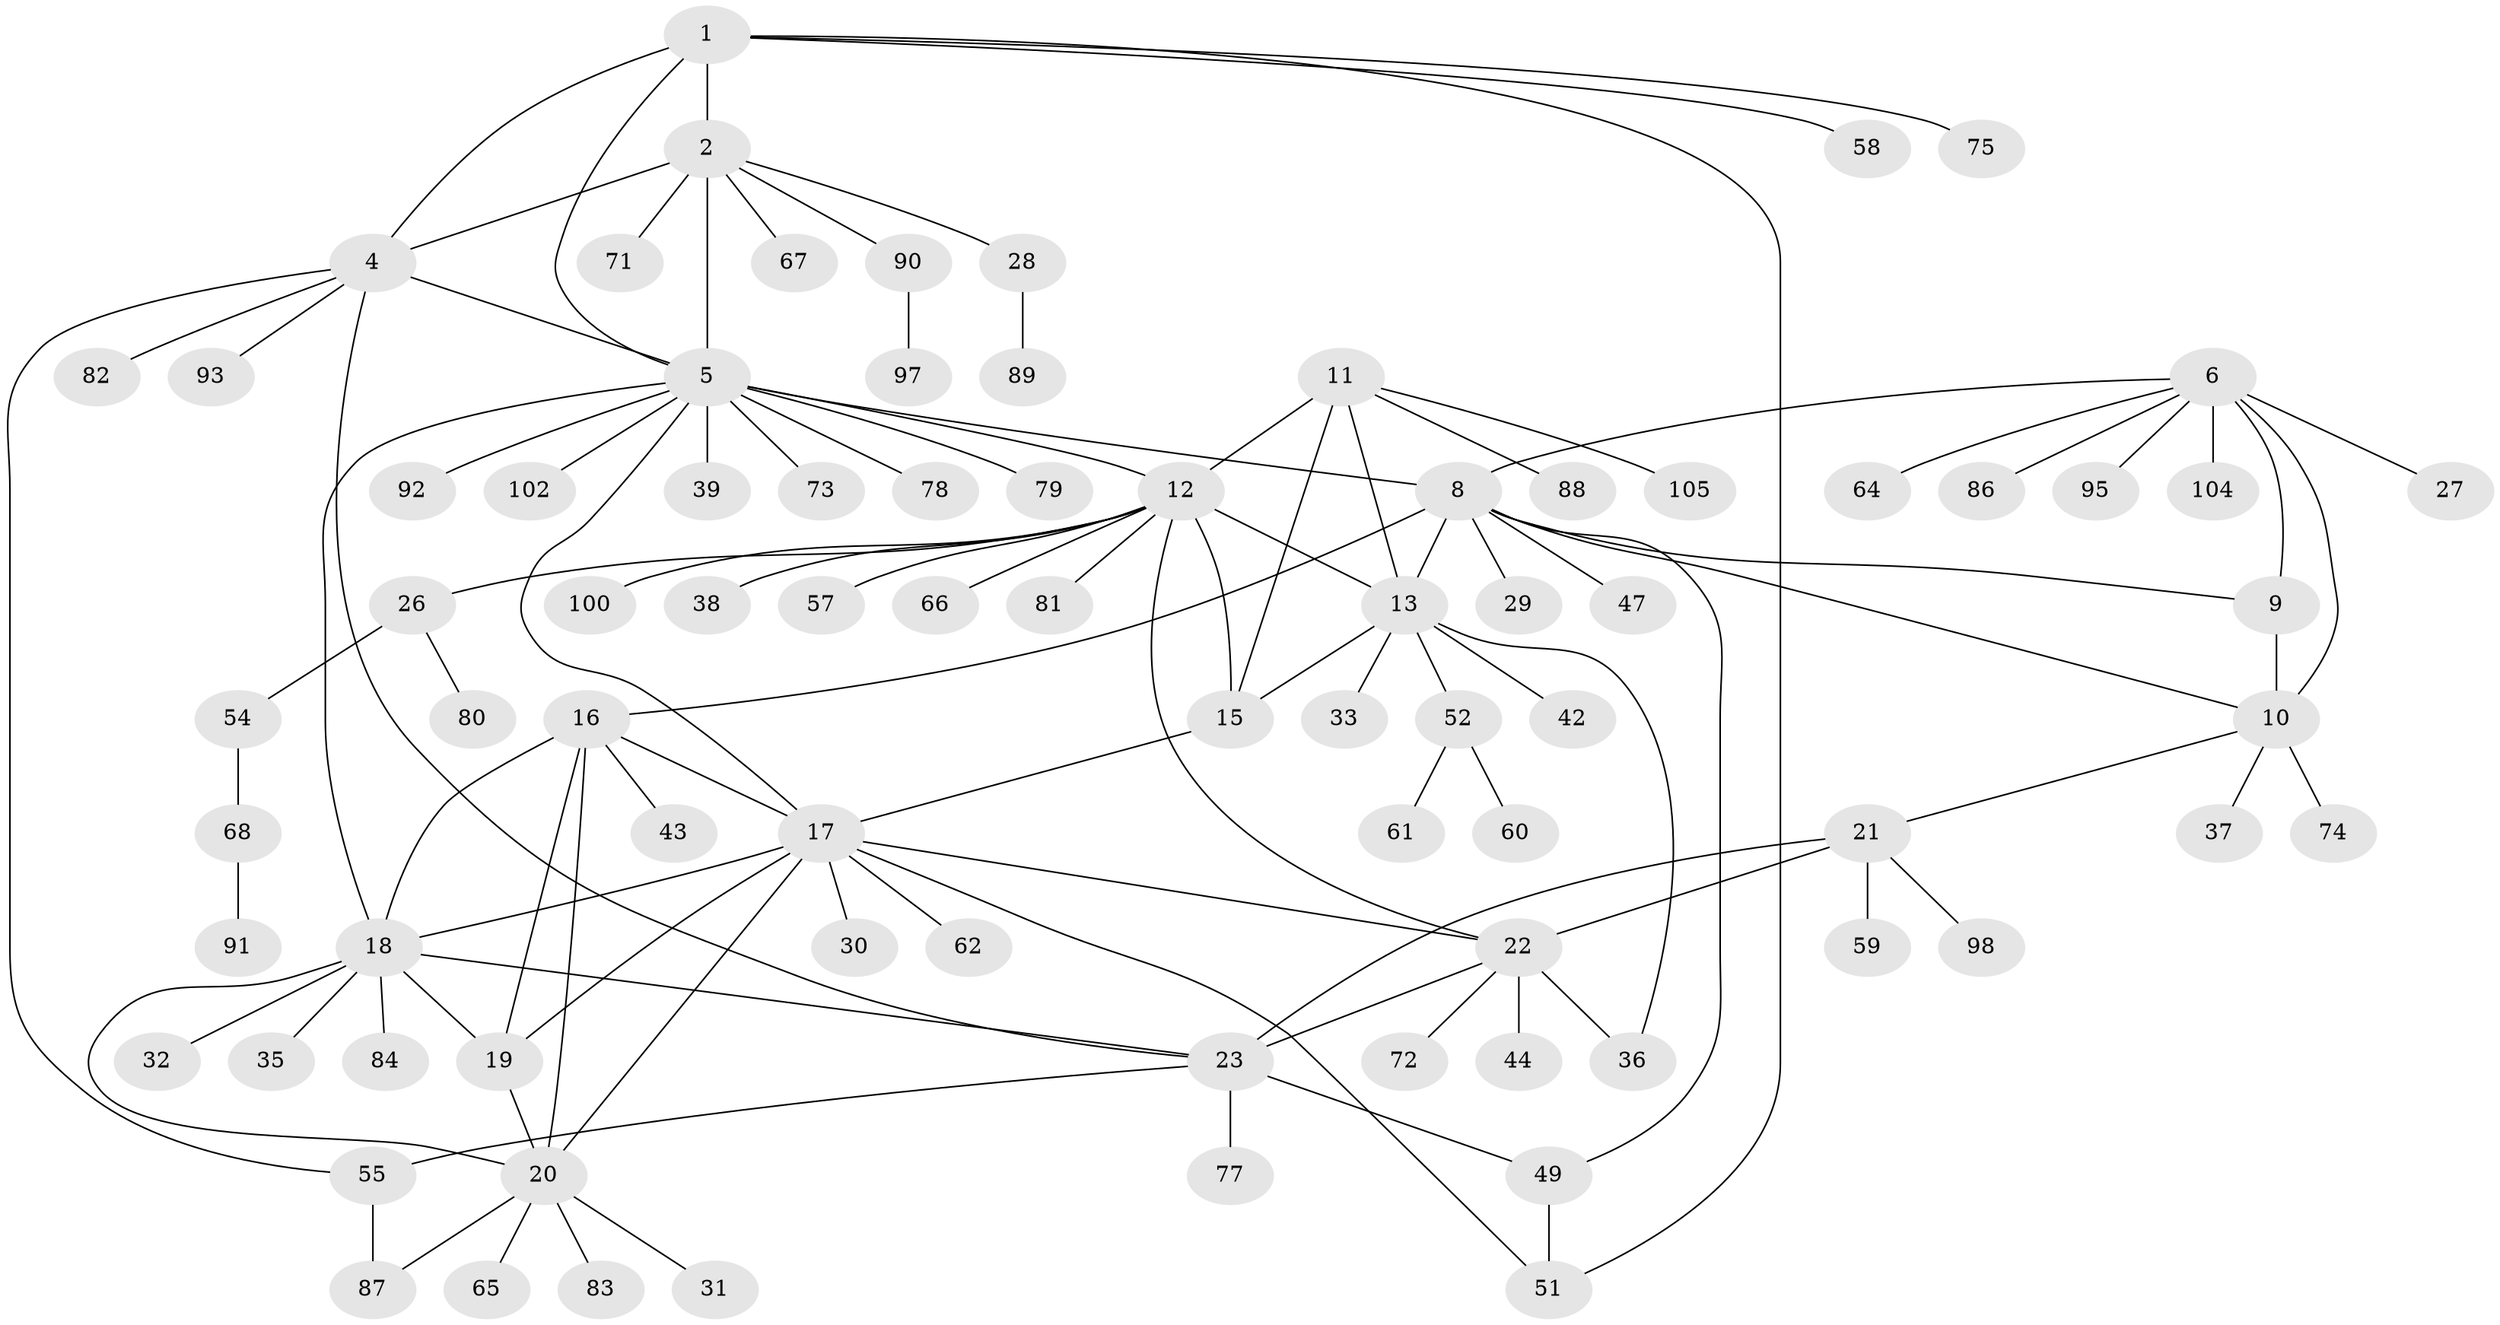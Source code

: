 // Generated by graph-tools (version 1.1) at 2025/52/02/27/25 19:52:19]
// undirected, 81 vertices, 110 edges
graph export_dot {
graph [start="1"]
  node [color=gray90,style=filled];
  1 [super="+101"];
  2 [super="+3"];
  4 [super="+48"];
  5 [super="+46"];
  6 [super="+7"];
  8 [super="+41"];
  9;
  10 [super="+53"];
  11 [super="+34"];
  12 [super="+14"];
  13 [super="+106"];
  15;
  16 [super="+50"];
  17 [super="+103"];
  18 [super="+45"];
  19;
  20 [super="+99"];
  21 [super="+24"];
  22 [super="+25"];
  23 [super="+76"];
  26 [super="+40"];
  27;
  28 [super="+63"];
  29;
  30;
  31 [super="+85"];
  32;
  33;
  35;
  36;
  37;
  38 [super="+96"];
  39;
  42;
  43;
  44;
  47;
  49 [super="+69"];
  51 [super="+70"];
  52 [super="+56"];
  54 [super="+94"];
  55;
  57;
  58;
  59;
  60;
  61;
  62;
  64;
  65;
  66;
  67;
  68;
  71;
  72;
  73;
  74;
  75;
  77;
  78;
  79;
  80;
  81;
  82;
  83;
  84;
  86;
  87;
  88;
  89;
  90;
  91;
  92;
  93;
  95;
  97;
  98;
  100;
  102;
  104;
  105;
  1 -- 2 [weight=2];
  1 -- 4;
  1 -- 5;
  1 -- 58;
  1 -- 75;
  1 -- 51;
  2 -- 4 [weight=2];
  2 -- 5 [weight=2];
  2 -- 71;
  2 -- 90;
  2 -- 67;
  2 -- 28;
  4 -- 5;
  4 -- 23;
  4 -- 55;
  4 -- 82;
  4 -- 93;
  5 -- 8;
  5 -- 17;
  5 -- 39;
  5 -- 73;
  5 -- 78;
  5 -- 79;
  5 -- 102;
  5 -- 18;
  5 -- 92;
  5 -- 12;
  6 -- 8 [weight=2];
  6 -- 9 [weight=2];
  6 -- 10 [weight=2];
  6 -- 104;
  6 -- 64;
  6 -- 86;
  6 -- 27;
  6 -- 95;
  8 -- 9;
  8 -- 10;
  8 -- 13;
  8 -- 16;
  8 -- 29;
  8 -- 47;
  8 -- 49;
  9 -- 10;
  10 -- 37;
  10 -- 21;
  10 -- 74;
  11 -- 12 [weight=2];
  11 -- 13;
  11 -- 15;
  11 -- 88;
  11 -- 105;
  12 -- 13 [weight=2];
  12 -- 15 [weight=2];
  12 -- 22;
  12 -- 57;
  12 -- 66;
  12 -- 100;
  12 -- 38;
  12 -- 81;
  12 -- 26;
  13 -- 15;
  13 -- 33;
  13 -- 36;
  13 -- 42;
  13 -- 52;
  15 -- 17;
  16 -- 17;
  16 -- 18;
  16 -- 19;
  16 -- 20;
  16 -- 43;
  17 -- 18;
  17 -- 19;
  17 -- 20;
  17 -- 22;
  17 -- 30;
  17 -- 51;
  17 -- 62;
  18 -- 19;
  18 -- 20;
  18 -- 32;
  18 -- 35;
  18 -- 84;
  18 -- 23;
  19 -- 20;
  20 -- 31;
  20 -- 65;
  20 -- 83;
  20 -- 87;
  21 -- 22 [weight=4];
  21 -- 23 [weight=2];
  21 -- 59;
  21 -- 98;
  22 -- 23 [weight=2];
  22 -- 44;
  22 -- 72;
  22 -- 36;
  23 -- 49;
  23 -- 55;
  23 -- 77;
  26 -- 54;
  26 -- 80;
  28 -- 89;
  49 -- 51;
  52 -- 61;
  52 -- 60;
  54 -- 68;
  55 -- 87;
  68 -- 91;
  90 -- 97;
}
